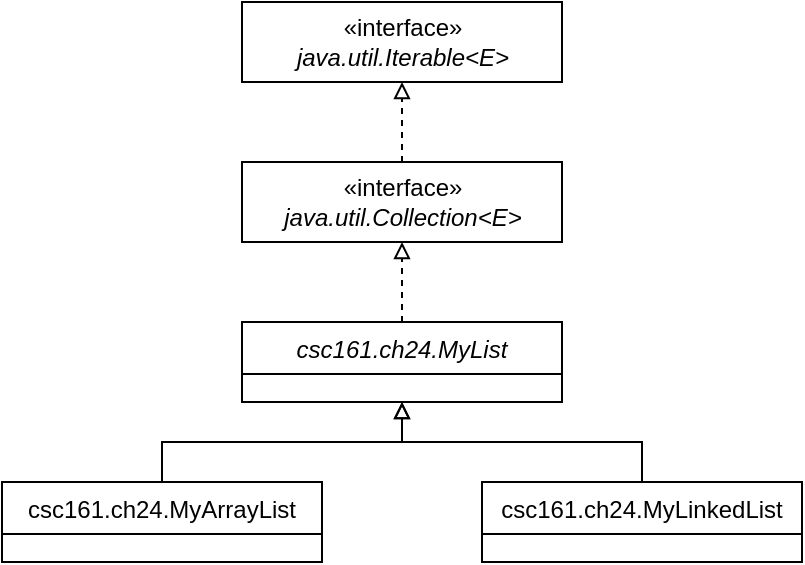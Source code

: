 <mxfile version="16.6.6" type="github">
  <diagram id="3TaFuOePhDUpP23lGYfb" name="Page-1">
    <mxGraphModel dx="866" dy="712" grid="1" gridSize="10" guides="1" tooltips="1" connect="1" arrows="1" fold="1" page="1" pageScale="1" pageWidth="850" pageHeight="1100" math="0" shadow="0">
      <root>
        <mxCell id="0" />
        <mxCell id="1" parent="0" />
        <mxCell id="ki_lQdvHZ9H5KWULKLS0-9" style="edgeStyle=orthogonalEdgeStyle;rounded=0;orthogonalLoop=1;jettySize=auto;html=1;exitX=0.5;exitY=0;exitDx=0;exitDy=0;entryX=0.5;entryY=1;entryDx=0;entryDy=0;endArrow=block;endFill=0;" edge="1" parent="1" source="ki_lQdvHZ9H5KWULKLS0-1" target="ki_lQdvHZ9H5KWULKLS0-3">
          <mxGeometry relative="1" as="geometry">
            <mxPoint x="360" y="320" as="targetPoint" />
          </mxGeometry>
        </mxCell>
        <mxCell id="ki_lQdvHZ9H5KWULKLS0-1" value="csc161.ch24.MyArrayList" style="swimlane;fontStyle=0;childLayout=stackLayout;horizontal=1;startSize=26;fillColor=none;horizontalStack=0;resizeParent=1;resizeParentMax=0;resizeLast=0;collapsible=1;marginBottom=0;" vertex="1" parent="1">
          <mxGeometry x="160" y="360" width="160" height="40" as="geometry" />
        </mxCell>
        <mxCell id="ki_lQdvHZ9H5KWULKLS0-8" style="edgeStyle=orthogonalEdgeStyle;rounded=0;orthogonalLoop=1;jettySize=auto;html=1;entryX=0.5;entryY=1;entryDx=0;entryDy=0;exitX=0.5;exitY=0;exitDx=0;exitDy=0;endArrow=block;endFill=0;" edge="1" parent="1" source="ki_lQdvHZ9H5KWULKLS0-2" target="ki_lQdvHZ9H5KWULKLS0-3">
          <mxGeometry relative="1" as="geometry" />
        </mxCell>
        <mxCell id="ki_lQdvHZ9H5KWULKLS0-2" value="csc161.ch24.MyLinkedList" style="swimlane;fontStyle=0;childLayout=stackLayout;horizontal=1;startSize=26;fillColor=none;horizontalStack=0;resizeParent=1;resizeParentMax=0;resizeLast=0;collapsible=1;marginBottom=0;" vertex="1" parent="1">
          <mxGeometry x="400" y="360" width="160" height="40" as="geometry" />
        </mxCell>
        <mxCell id="ki_lQdvHZ9H5KWULKLS0-6" style="edgeStyle=orthogonalEdgeStyle;rounded=0;orthogonalLoop=1;jettySize=auto;html=1;entryX=0.5;entryY=1;entryDx=0;entryDy=0;endArrow=block;endFill=0;dashed=1;" edge="1" parent="1" source="ki_lQdvHZ9H5KWULKLS0-3" target="ki_lQdvHZ9H5KWULKLS0-4">
          <mxGeometry relative="1" as="geometry" />
        </mxCell>
        <mxCell id="ki_lQdvHZ9H5KWULKLS0-3" value="csc161.ch24.MyList" style="swimlane;fontStyle=2;childLayout=stackLayout;horizontal=1;startSize=26;fillColor=none;horizontalStack=0;resizeParent=1;resizeParentMax=0;resizeLast=0;collapsible=1;marginBottom=0;" vertex="1" parent="1">
          <mxGeometry x="280" y="280" width="160" height="40" as="geometry" />
        </mxCell>
        <mxCell id="ki_lQdvHZ9H5KWULKLS0-7" style="edgeStyle=orthogonalEdgeStyle;rounded=0;orthogonalLoop=1;jettySize=auto;html=1;entryX=0.5;entryY=1;entryDx=0;entryDy=0;dashed=1;endArrow=block;endFill=0;" edge="1" parent="1" source="ki_lQdvHZ9H5KWULKLS0-4" target="ki_lQdvHZ9H5KWULKLS0-5">
          <mxGeometry relative="1" as="geometry" />
        </mxCell>
        <mxCell id="ki_lQdvHZ9H5KWULKLS0-4" value="«interface»&lt;br&gt;&lt;i&gt;java.util.Collection&amp;lt;E&amp;gt;&lt;/i&gt;" style="html=1;" vertex="1" parent="1">
          <mxGeometry x="280" y="200" width="160" height="40" as="geometry" />
        </mxCell>
        <mxCell id="ki_lQdvHZ9H5KWULKLS0-5" value="«interface»&lt;br&gt;&lt;i&gt;java.util.Iterable&amp;lt;E&amp;gt;&lt;/i&gt;" style="html=1;" vertex="1" parent="1">
          <mxGeometry x="280" y="120" width="160" height="40" as="geometry" />
        </mxCell>
      </root>
    </mxGraphModel>
  </diagram>
</mxfile>
